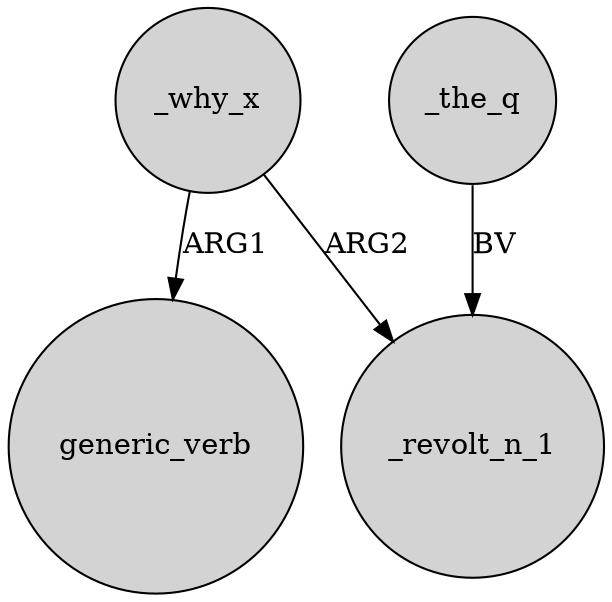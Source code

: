 digraph {
	node [shape=circle style=filled]
	_why_x -> _revolt_n_1 [label=ARG2]
	_the_q -> _revolt_n_1 [label=BV]
	_why_x -> generic_verb [label=ARG1]
}
